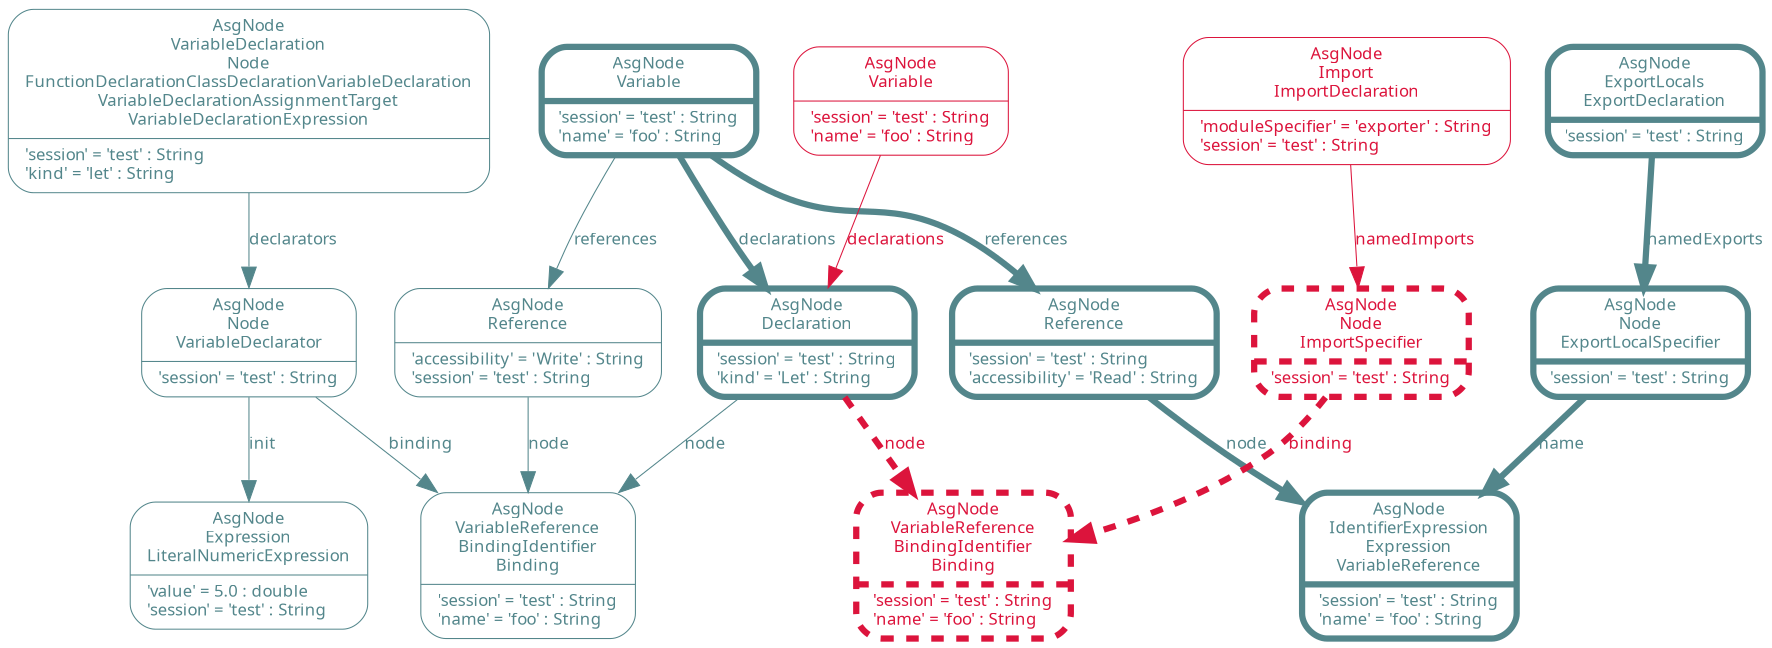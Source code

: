 digraph Neo {
  node [
    fontsize = "8"
    shape = "Mrecord"
    fontname = "Noto Sans"
    penwidth = 0.5
  ]
  edge [
    fontname = "Noto Sans"
    fontsize = "8"
    penwidth = 0.5
  ]
  N18 [
    label = "{AsgNode\nVariableDeclaration\nNode\nFunctionDeclarationClassDeclarationVariableDeclaration\nVariableDeclarationAssignmentTarget\nVariableDeclarationExpression|'session' = 'test' : String\l'kind' = 'let' : String\l}"
    color = "cadetblue4"
    fontcolor = "cadetblue4"
  ]
  N18 -> N41 [
    label = "declarators\n"
    color = "cadetblue4"
    fontcolor = "cadetblue4"
  ]
  N22 [
    label = "{AsgNode\nIdentifierExpression\nExpression\nVariableReference|'session' = 'test' : String\l'name' = 'foo' : String\l}"
    color = "cadetblue4"
    fontcolor = "cadetblue4"
    penwidth = 3
  ]
  N24 [
    label = "{AsgNode\nDeclaration|'session' = 'test' : String\l'kind' = 'Let' : String\l}"
    color = "cadetblue4"
    fontcolor = "cadetblue4"
    penwidth = 3
  ]
  N24 -> N76 [
    label = "node\n"
    color = "crimson"
    fontcolor = "crimson"
    penwidth = 3
    style = "dashed"
  ]
  N24 -> N48 [
    label = "node\n"
    color = "cadetblue4"
    fontcolor = "cadetblue4"
  ]
  N29 [
    label = "{AsgNode\nExportLocals\nExportDeclaration|'session' = 'test' : String\l}"
    color = "cadetblue4"
    fontcolor = "cadetblue4"
    penwidth = 3
  ]
  N29 -> N47 [
    label = "namedExports\n"
    color = "cadetblue4"
    fontcolor = "cadetblue4"
    penwidth = 3
  ]
  N41 [
    label = "{AsgNode\nNode\nVariableDeclarator|'session' = 'test' : String\l}"
    color = "cadetblue4"
    fontcolor = "cadetblue4"
  ]
  N41 -> N44 [
    label = "init\n"
    color = "cadetblue4"
    fontcolor = "cadetblue4"
  ]
  N41 -> N48 [
    label = "binding\n"
    color = "cadetblue4"
    fontcolor = "cadetblue4"
  ]
  N44 [
    label = "{AsgNode\nExpression\nLiteralNumericExpression|'value' = 5.0 : double\l'session' = 'test' : String\l}"
    color = "cadetblue4"
    fontcolor = "cadetblue4"
  ]
  N47 [
    label = "{AsgNode\nNode\nExportLocalSpecifier|'session' = 'test' : String\l}"
    color = "cadetblue4"
    fontcolor = "cadetblue4"
    penwidth = 3
  ]
  N47 -> N22 [
    label = "name\n"
    color = "cadetblue4"
    fontcolor = "cadetblue4"
    penwidth = 3
  ]
  N48 [
    label = "{AsgNode\nVariableReference\nBindingIdentifier\nBinding|'session' = 'test' : String\l'name' = 'foo' : String\l}"
    color = "cadetblue4"
    fontcolor = "cadetblue4"
  ]
  N54 [
    label = "{AsgNode\nReference|'accessibility' = 'Write' : String\l'session' = 'test' : String\l}"
    color = "cadetblue4"
    fontcolor = "cadetblue4"
  ]
  N54 -> N48 [
    label = "node\n"
    color = "cadetblue4"
    fontcolor = "cadetblue4"
  ]
  N62 [
    label = "{AsgNode\nReference|'session' = 'test' : String\l'accessibility' = 'Read' : String\l}"
    color = "cadetblue4"
    fontcolor = "cadetblue4"
    penwidth = 3
  ]
  N62 -> N22 [
    label = "node\n"
    color = "cadetblue4"
    fontcolor = "cadetblue4"
    penwidth = 3
  ]
  N64 [
    label = "{AsgNode\nVariable|'session' = 'test' : String\l'name' = 'foo' : String\l}"
    color = "cadetblue4"
    fontcolor = "cadetblue4"
    penwidth = 3
  ]
  N64 -> N62 [
    label = "references\n"
    color = "cadetblue4"
    fontcolor = "cadetblue4"
    penwidth = 3
  ]
  N64 -> N54 [
    label = "references\n"
    color = "cadetblue4"
    fontcolor = "cadetblue4"
  ]
  N64 -> N24 [
    label = "declarations\n"
    color = "cadetblue4"
    fontcolor = "cadetblue4"
    penwidth = 3
  ]
  N76 [
    label = "{AsgNode\nVariableReference\nBindingIdentifier\nBinding|'session' = 'test' : String\l'name' = 'foo' : String\l}"
    color = "crimson"
    fontcolor = "crimson"
    penwidth = 3
    style = "dashed"
  ]
  N88 [
    label = "{AsgNode\nVariable|'session' = 'test' : String\l'name' = 'foo' : String\l}"
    color = "crimson"
    fontcolor = "crimson"
  ]
  N88 -> N24 [
    label = "declarations\n"
    color = "crimson"
    fontcolor = "crimson"
  ]
  N89 [
    label = "{AsgNode\nImport\nImportDeclaration|'moduleSpecifier' = 'exporter' : String\l'session' = 'test' : String\l}"
    color = "crimson"
    fontcolor = "crimson"
  ]
  N89 -> N96 [
    label = "namedImports\n"
    color = "crimson"
    fontcolor = "crimson"
  ]
  N96 [
    label = "{AsgNode\nNode\nImportSpecifier|'session' = 'test' : String\l}"
    color = "crimson"
    fontcolor = "crimson"
    penwidth = 3
    style = "dashed"
  ]
  N96 -> N76 [
    label = "binding\n"
    color = "crimson"
    fontcolor = "crimson"
    penwidth = 3
    style = "dashed"
  ]
}
